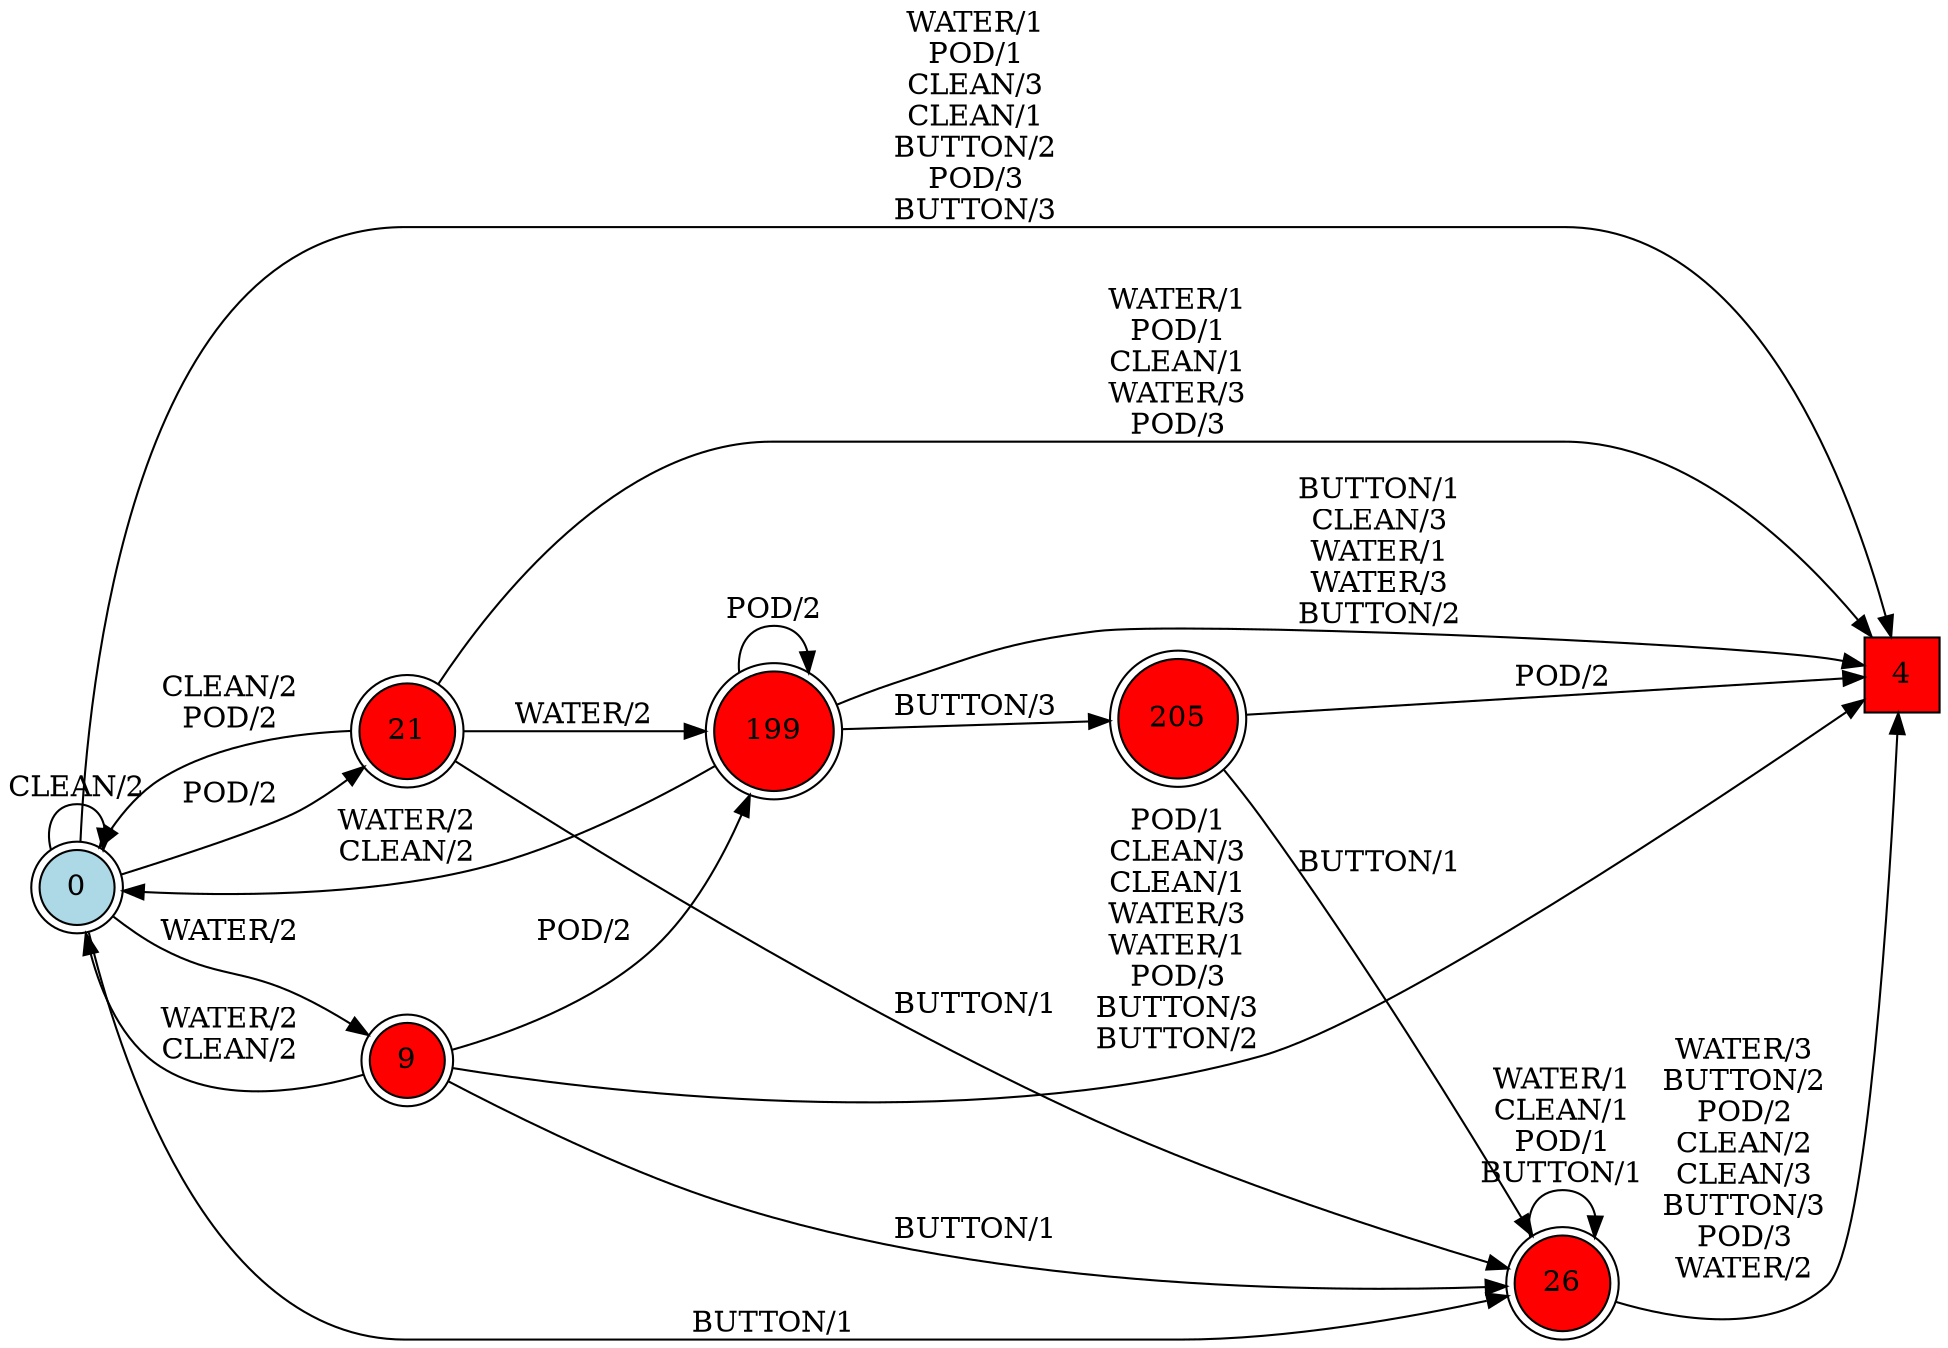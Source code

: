digraph G {
  rankdir=LR;
  node [shape=circle, style=filled, fillcolor=white];
  "0" [isInitial=True, fillcolor=lightblue, shape=doublecircle];
  "4" [fillcolor=red, shape=square];
  "9" [fillcolor=red, shape=doublecircle];
  "21" [fillcolor=red, shape=doublecircle];
  "26" [fillcolor=red, shape=doublecircle];
  "199" [fillcolor=red, shape=doublecircle];
  "205" [fillcolor=red, shape=doublecircle];
  "0" -> "9" [label="WATER/2"];
  "0" -> "21" [label="POD/2"];
  "0" -> "26" [label="BUTTON/1"];
  "0" -> "4" [label="WATER/1\nPOD/1\nCLEAN/3\nCLEAN/1\nBUTTON/2\nPOD/3\nBUTTON/3"];
  "0" -> "0" [label="CLEAN/2"];
  "9" -> "4" [label="POD/1\nCLEAN/3\nCLEAN/1\nWATER/3\nWATER/1\nPOD/3\nBUTTON/3\nBUTTON/2"];
  "9" -> "199" [label="POD/2"];
  "9" -> "0" [label="WATER/2\nCLEAN/2"];
  "9" -> "26" [label="BUTTON/1"];
  "21" -> "4" [label="WATER/1\nPOD/1\nCLEAN/1\nWATER/3\nPOD/3"];
  "21" -> "26" [label="BUTTON/1"];
  "21" -> "0" [label="CLEAN/2\nPOD/2"];
  "21" -> "199" [label="WATER/2"];
  "26" -> "4" [label="WATER/3\nBUTTON/2\nPOD/2\nCLEAN/2\nCLEAN/3\nBUTTON/3\nPOD/3\nWATER/2"];
  "26" -> "26" [label="WATER/1\nCLEAN/1\nPOD/1\nBUTTON/1"];
  "199" -> "4" [label="BUTTON/1\nCLEAN/3\nWATER/1\nWATER/3\nBUTTON/2"];
  "199" -> "205" [label="BUTTON/3"];
  "199" -> "199" [label="POD/2"];
  "199" -> "0" [label="WATER/2\nCLEAN/2"];
  "205" -> "4" [label="POD/2"];
  "205" -> "26" [label="BUTTON/1"];
}